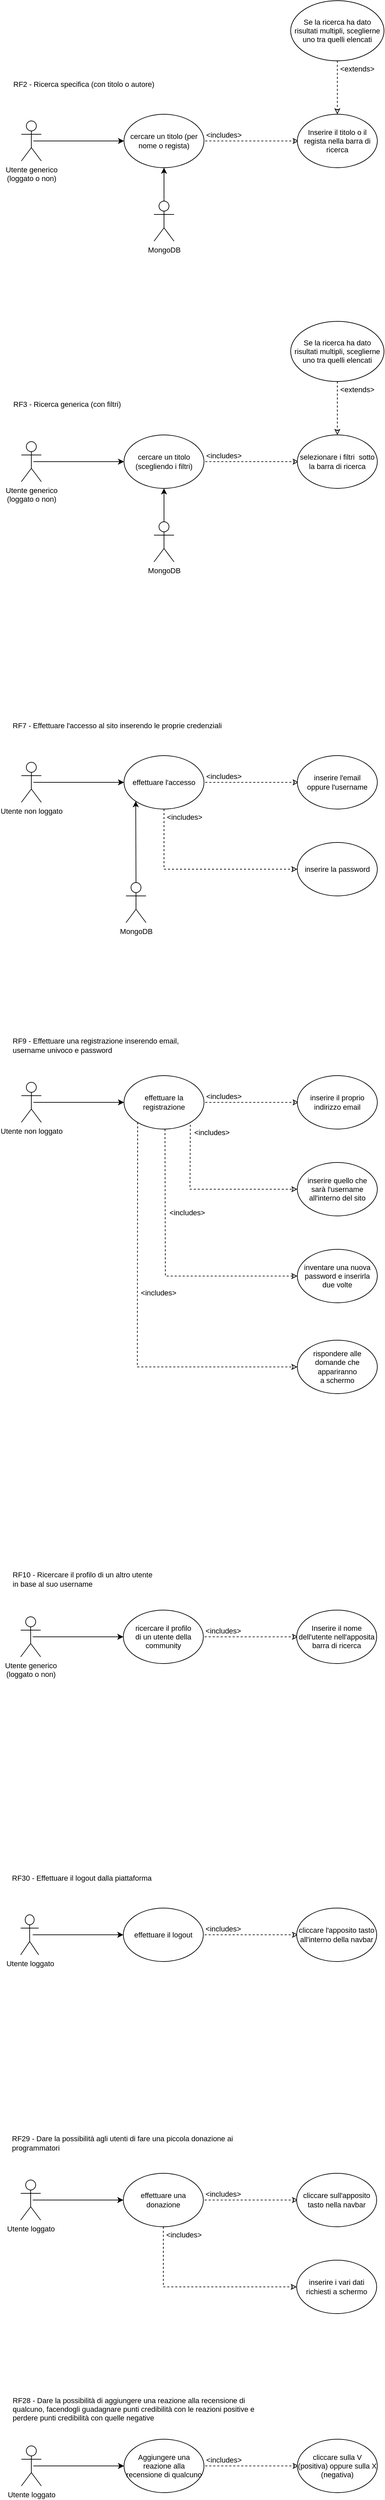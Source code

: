 <mxfile version="20.5.1" type="github">
  <diagram id="BzaeHkW2IxcMUpIrxkIE" name="Pagina-1">
    <mxGraphModel dx="1772" dy="488" grid="1" gridSize="10" guides="1" tooltips="1" connect="1" arrows="1" fold="1" page="1" pageScale="1" pageWidth="827" pageHeight="1169" math="0" shadow="0">
      <root>
        <mxCell id="0" />
        <mxCell id="1" parent="0" />
        <mxCell id="rFBbNZWab7Lw2liJQ4J3-1" value="Utente generico&lt;br&gt;(loggato o non)" style="shape=umlActor;verticalLabelPosition=bottom;verticalAlign=top;html=1;outlineConnect=0;fontSize=11;" parent="1" vertex="1">
          <mxGeometry x="-666" y="280" width="30" height="60" as="geometry" />
        </mxCell>
        <mxCell id="rFBbNZWab7Lw2liJQ4J3-2" value="RF2 - Ricerca specifica (con titolo o autore)" style="text;html=1;strokeColor=none;fillColor=none;align=left;verticalAlign=middle;whiteSpace=wrap;rounded=0;fontSize=11;" parent="1" vertex="1">
          <mxGeometry x="-680" y="210" width="280" height="30" as="geometry" />
        </mxCell>
        <mxCell id="rFBbNZWab7Lw2liJQ4J3-3" value="cercare un titolo (per nome o regista)" style="ellipse;whiteSpace=wrap;html=1;fontSize=11;" parent="1" vertex="1">
          <mxGeometry x="-512" y="270" width="120" height="80" as="geometry" />
        </mxCell>
        <mxCell id="rFBbNZWab7Lw2liJQ4J3-4" value="" style="endArrow=classic;dashed=1;html=1;rounded=0;fontSize=11;endFill=0;exitX=0.5;exitY=0.5;exitDx=0;exitDy=0;exitPerimeter=0;" parent="1" edge="1">
          <mxGeometry width="50" height="50" relative="1" as="geometry">
            <mxPoint x="-390" y="310" as="sourcePoint" />
            <mxPoint x="-250" y="310" as="targetPoint" />
          </mxGeometry>
        </mxCell>
        <mxCell id="rFBbNZWab7Lw2liJQ4J3-5" value="" style="endArrow=classic;html=1;rounded=0;fontSize=11;entryX=0;entryY=0.5;entryDx=0;entryDy=0;" parent="1" target="rFBbNZWab7Lw2liJQ4J3-3" edge="1">
          <mxGeometry width="50" height="50" relative="1" as="geometry">
            <mxPoint x="-648" y="310" as="sourcePoint" />
            <mxPoint x="-528" y="310" as="targetPoint" />
          </mxGeometry>
        </mxCell>
        <mxCell id="rFBbNZWab7Lw2liJQ4J3-6" value="&amp;lt;includes&amp;gt;" style="text;html=1;strokeColor=none;fillColor=none;align=center;verticalAlign=middle;whiteSpace=wrap;rounded=0;fontSize=11;" parent="1" vertex="1">
          <mxGeometry x="-392" y="286" width="60" height="30" as="geometry" />
        </mxCell>
        <mxCell id="rFBbNZWab7Lw2liJQ4J3-7" value="Inserire il titolo o il regista nella barra di ricerca" style="ellipse;whiteSpace=wrap;html=1;fontSize=11;" parent="1" vertex="1">
          <mxGeometry x="-252" y="270" width="120" height="80" as="geometry" />
        </mxCell>
        <mxCell id="rFBbNZWab7Lw2liJQ4J3-8" value="Utente generico&lt;br&gt;(loggato o non)" style="shape=umlActor;verticalLabelPosition=bottom;verticalAlign=top;html=1;outlineConnect=0;fontSize=11;" parent="1" vertex="1">
          <mxGeometry x="-666" y="760" width="30" height="60" as="geometry" />
        </mxCell>
        <mxCell id="rFBbNZWab7Lw2liJQ4J3-9" value="RF3 - Ricerca generica (con filtri)" style="text;html=1;strokeColor=none;fillColor=none;align=left;verticalAlign=middle;whiteSpace=wrap;rounded=0;fontSize=11;" parent="1" vertex="1">
          <mxGeometry x="-680" y="689" width="280" height="30" as="geometry" />
        </mxCell>
        <mxCell id="rFBbNZWab7Lw2liJQ4J3-10" value="cercare un titolo&lt;br&gt;(scegliendo i filtri)" style="ellipse;whiteSpace=wrap;html=1;fontSize=11;" parent="1" vertex="1">
          <mxGeometry x="-512" y="750" width="120" height="80" as="geometry" />
        </mxCell>
        <mxCell id="rFBbNZWab7Lw2liJQ4J3-11" value="" style="endArrow=classic;dashed=1;html=1;rounded=0;fontSize=11;endFill=0;exitX=0.5;exitY=0.5;exitDx=0;exitDy=0;exitPerimeter=0;" parent="1" edge="1">
          <mxGeometry width="50" height="50" relative="1" as="geometry">
            <mxPoint x="-390" y="790" as="sourcePoint" />
            <mxPoint x="-250" y="790" as="targetPoint" />
          </mxGeometry>
        </mxCell>
        <mxCell id="rFBbNZWab7Lw2liJQ4J3-12" value="" style="endArrow=classic;html=1;rounded=0;fontSize=11;entryX=0;entryY=0.5;entryDx=0;entryDy=0;" parent="1" target="rFBbNZWab7Lw2liJQ4J3-10" edge="1">
          <mxGeometry width="50" height="50" relative="1" as="geometry">
            <mxPoint x="-648" y="790" as="sourcePoint" />
            <mxPoint x="-528" y="790" as="targetPoint" />
          </mxGeometry>
        </mxCell>
        <mxCell id="rFBbNZWab7Lw2liJQ4J3-13" value="&amp;lt;includes&amp;gt;" style="text;html=1;strokeColor=none;fillColor=none;align=center;verticalAlign=middle;whiteSpace=wrap;rounded=0;fontSize=11;" parent="1" vertex="1">
          <mxGeometry x="-392" y="766" width="60" height="30" as="geometry" />
        </mxCell>
        <mxCell id="rFBbNZWab7Lw2liJQ4J3-14" value="selezionare i filtri&amp;nbsp; sotto la barra di ricerca" style="ellipse;whiteSpace=wrap;html=1;fontSize=11;" parent="1" vertex="1">
          <mxGeometry x="-252" y="750" width="120" height="80" as="geometry" />
        </mxCell>
        <mxCell id="rFBbNZWab7Lw2liJQ4J3-15" value="" style="endArrow=classic;dashed=1;html=1;rounded=0;fontSize=11;endFill=0;entryX=0.5;entryY=0;entryDx=0;entryDy=0;" parent="1" target="rFBbNZWab7Lw2liJQ4J3-7" edge="1">
          <mxGeometry width="50" height="50" relative="1" as="geometry">
            <mxPoint x="-192" y="190" as="sourcePoint" />
            <mxPoint x="-112" y="180" as="targetPoint" />
          </mxGeometry>
        </mxCell>
        <mxCell id="rFBbNZWab7Lw2liJQ4J3-16" value="&amp;lt;extends&amp;gt;" style="text;html=1;strokeColor=none;fillColor=none;align=center;verticalAlign=middle;whiteSpace=wrap;rounded=0;fontSize=11;" parent="1" vertex="1">
          <mxGeometry x="-192" y="187" width="60" height="30" as="geometry" />
        </mxCell>
        <mxCell id="rFBbNZWab7Lw2liJQ4J3-17" value="Se la ricerca ha dato risultati multipli, sceglierne&lt;br&gt;uno tra quelli elencati" style="ellipse;whiteSpace=wrap;html=1;fontSize=11;" parent="1" vertex="1">
          <mxGeometry x="-262" y="100" width="140" height="90" as="geometry" />
        </mxCell>
        <mxCell id="rFBbNZWab7Lw2liJQ4J3-18" value="" style="endArrow=classic;dashed=1;html=1;rounded=0;fontSize=11;endFill=0;" parent="1" edge="1">
          <mxGeometry width="50" height="50" relative="1" as="geometry">
            <mxPoint x="-192" y="670" as="sourcePoint" />
            <mxPoint x="-192" y="750" as="targetPoint" />
          </mxGeometry>
        </mxCell>
        <mxCell id="rFBbNZWab7Lw2liJQ4J3-19" value="&amp;lt;extends&amp;gt;" style="text;html=1;strokeColor=none;fillColor=none;align=center;verticalAlign=middle;whiteSpace=wrap;rounded=0;fontSize=11;" parent="1" vertex="1">
          <mxGeometry x="-192" y="667" width="60" height="30" as="geometry" />
        </mxCell>
        <mxCell id="rFBbNZWab7Lw2liJQ4J3-20" value="Se la ricerca ha dato risultati multipli, sceglierne&lt;br&gt;uno tra quelli elencati" style="ellipse;whiteSpace=wrap;html=1;fontSize=11;" parent="1" vertex="1">
          <mxGeometry x="-262" y="580" width="140" height="90" as="geometry" />
        </mxCell>
        <mxCell id="uzrmkmoLNCfaZ5QYGX5--1" value="Utente non loggato" style="shape=umlActor;verticalLabelPosition=bottom;verticalAlign=top;html=1;outlineConnect=0;fontSize=11;" parent="1" vertex="1">
          <mxGeometry x="-666" y="1240" width="30" height="60" as="geometry" />
        </mxCell>
        <mxCell id="uzrmkmoLNCfaZ5QYGX5--2" value="RF7 - Effettuare l&#39;accesso al sito inserendo le proprie credenziali" style="text;html=1;strokeColor=none;fillColor=none;align=left;verticalAlign=middle;whiteSpace=wrap;rounded=0;fontSize=11;" parent="1" vertex="1">
          <mxGeometry x="-681" y="1170" width="381" height="30" as="geometry" />
        </mxCell>
        <mxCell id="uzrmkmoLNCfaZ5QYGX5--3" value="effettuare l&#39;accesso" style="ellipse;whiteSpace=wrap;html=1;fontSize=11;" parent="1" vertex="1">
          <mxGeometry x="-512" y="1230" width="120" height="80" as="geometry" />
        </mxCell>
        <mxCell id="uzrmkmoLNCfaZ5QYGX5--4" value="" style="endArrow=classic;dashed=1;html=1;rounded=0;fontSize=11;endFill=0;exitX=0.5;exitY=0.5;exitDx=0;exitDy=0;exitPerimeter=0;" parent="1" edge="1">
          <mxGeometry width="50" height="50" relative="1" as="geometry">
            <mxPoint x="-390" y="1270.0" as="sourcePoint" />
            <mxPoint x="-250" y="1270.0" as="targetPoint" />
          </mxGeometry>
        </mxCell>
        <mxCell id="uzrmkmoLNCfaZ5QYGX5--5" value="" style="endArrow=classic;html=1;rounded=0;fontSize=11;entryX=0;entryY=0.5;entryDx=0;entryDy=0;" parent="1" target="uzrmkmoLNCfaZ5QYGX5--3" edge="1">
          <mxGeometry width="50" height="50" relative="1" as="geometry">
            <mxPoint x="-648" y="1270.0" as="sourcePoint" />
            <mxPoint x="-528" y="1270" as="targetPoint" />
          </mxGeometry>
        </mxCell>
        <mxCell id="uzrmkmoLNCfaZ5QYGX5--6" value="&amp;lt;includes&amp;gt;" style="text;html=1;strokeColor=none;fillColor=none;align=center;verticalAlign=middle;whiteSpace=wrap;rounded=0;fontSize=11;" parent="1" vertex="1">
          <mxGeometry x="-392" y="1246" width="60" height="30" as="geometry" />
        </mxCell>
        <mxCell id="uzrmkmoLNCfaZ5QYGX5--7" value="inserire l&#39;email&lt;br&gt;oppure l&#39;username" style="ellipse;whiteSpace=wrap;html=1;fontSize=11;" parent="1" vertex="1">
          <mxGeometry x="-252" y="1230" width="120" height="80" as="geometry" />
        </mxCell>
        <mxCell id="uzrmkmoLNCfaZ5QYGX5--11" value="" style="endArrow=classic;dashed=1;html=1;rounded=0;fontSize=11;endFill=0;exitX=0.5;exitY=1;exitDx=0;exitDy=0;entryX=0;entryY=0.5;entryDx=0;entryDy=0;" parent="1" source="uzrmkmoLNCfaZ5QYGX5--3" target="uzrmkmoLNCfaZ5QYGX5--13" edge="1">
          <mxGeometry width="50" height="50" relative="1" as="geometry">
            <mxPoint x="-420" y="1364.0" as="sourcePoint" />
            <mxPoint x="-280" y="1364.0" as="targetPoint" />
            <Array as="points">
              <mxPoint x="-452" y="1400" />
            </Array>
          </mxGeometry>
        </mxCell>
        <mxCell id="uzrmkmoLNCfaZ5QYGX5--12" value="&amp;lt;includes&amp;gt;" style="text;html=1;strokeColor=none;fillColor=none;align=center;verticalAlign=middle;whiteSpace=wrap;rounded=0;fontSize=11;" parent="1" vertex="1">
          <mxGeometry x="-451" y="1307" width="60" height="30" as="geometry" />
        </mxCell>
        <mxCell id="uzrmkmoLNCfaZ5QYGX5--13" value="inserire la password" style="ellipse;whiteSpace=wrap;html=1;fontSize=11;" parent="1" vertex="1">
          <mxGeometry x="-252" y="1360" width="120" height="80" as="geometry" />
        </mxCell>
        <mxCell id="uzrmkmoLNCfaZ5QYGX5--15" value="Utente non loggato" style="shape=umlActor;verticalLabelPosition=bottom;verticalAlign=top;html=1;outlineConnect=0;fontSize=11;" parent="1" vertex="1">
          <mxGeometry x="-666" y="1719" width="30" height="60" as="geometry" />
        </mxCell>
        <mxCell id="uzrmkmoLNCfaZ5QYGX5--16" value="RF9 - Effettuare una registrazione inserendo email, username univoco e password" style="text;html=1;strokeColor=none;fillColor=none;align=left;verticalAlign=middle;whiteSpace=wrap;rounded=0;fontSize=11;" parent="1" vertex="1">
          <mxGeometry x="-681" y="1649" width="272" height="30" as="geometry" />
        </mxCell>
        <mxCell id="uzrmkmoLNCfaZ5QYGX5--17" value="effettuare la registrazione" style="ellipse;whiteSpace=wrap;html=1;fontSize=11;" parent="1" vertex="1">
          <mxGeometry x="-512" y="1709" width="120" height="80" as="geometry" />
        </mxCell>
        <mxCell id="uzrmkmoLNCfaZ5QYGX5--18" value="" style="endArrow=classic;dashed=1;html=1;rounded=0;fontSize=11;endFill=0;exitX=0.5;exitY=0.5;exitDx=0;exitDy=0;exitPerimeter=0;" parent="1" edge="1">
          <mxGeometry width="50" height="50" relative="1" as="geometry">
            <mxPoint x="-390" y="1749.0" as="sourcePoint" />
            <mxPoint x="-250" y="1749.0" as="targetPoint" />
          </mxGeometry>
        </mxCell>
        <mxCell id="uzrmkmoLNCfaZ5QYGX5--19" value="" style="endArrow=classic;html=1;rounded=0;fontSize=11;entryX=0;entryY=0.5;entryDx=0;entryDy=0;" parent="1" target="uzrmkmoLNCfaZ5QYGX5--17" edge="1">
          <mxGeometry width="50" height="50" relative="1" as="geometry">
            <mxPoint x="-648.0" y="1749.0" as="sourcePoint" />
            <mxPoint x="-528" y="1749" as="targetPoint" />
          </mxGeometry>
        </mxCell>
        <mxCell id="uzrmkmoLNCfaZ5QYGX5--20" value="&amp;lt;includes&amp;gt;" style="text;html=1;strokeColor=none;fillColor=none;align=center;verticalAlign=middle;whiteSpace=wrap;rounded=0;fontSize=11;" parent="1" vertex="1">
          <mxGeometry x="-392" y="1725" width="60" height="30" as="geometry" />
        </mxCell>
        <mxCell id="uzrmkmoLNCfaZ5QYGX5--21" value="inserire il proprio&lt;br&gt;indirizzo email" style="ellipse;whiteSpace=wrap;html=1;fontSize=11;" parent="1" vertex="1">
          <mxGeometry x="-252" y="1709" width="120" height="80" as="geometry" />
        </mxCell>
        <mxCell id="uzrmkmoLNCfaZ5QYGX5--22" value="" style="endArrow=classic;dashed=1;html=1;rounded=0;fontSize=11;endFill=0;exitX=0.829;exitY=0.921;exitDx=0;exitDy=0;entryX=0;entryY=0.5;entryDx=0;entryDy=0;exitPerimeter=0;" parent="1" source="uzrmkmoLNCfaZ5QYGX5--17" target="uzrmkmoLNCfaZ5QYGX5--24" edge="1">
          <mxGeometry width="50" height="50" relative="1" as="geometry">
            <mxPoint x="-420" y="1843.0" as="sourcePoint" />
            <mxPoint x="-280" y="1843.0" as="targetPoint" />
            <Array as="points">
              <mxPoint x="-413" y="1879" />
            </Array>
          </mxGeometry>
        </mxCell>
        <mxCell id="uzrmkmoLNCfaZ5QYGX5--23" value="&amp;lt;includes&amp;gt;" style="text;html=1;strokeColor=none;fillColor=none;align=center;verticalAlign=middle;whiteSpace=wrap;rounded=0;fontSize=11;" parent="1" vertex="1">
          <mxGeometry x="-410" y="1779" width="60" height="30" as="geometry" />
        </mxCell>
        <mxCell id="uzrmkmoLNCfaZ5QYGX5--24" value="inserire quello che&lt;br&gt;sarà l&#39;username&lt;br&gt;all&#39;interno del sito" style="ellipse;whiteSpace=wrap;html=1;fontSize=11;" parent="1" vertex="1">
          <mxGeometry x="-252" y="1839" width="120" height="80" as="geometry" />
        </mxCell>
        <mxCell id="uzrmkmoLNCfaZ5QYGX5--26" value="" style="endArrow=classic;dashed=1;html=1;rounded=0;fontSize=11;endFill=0;exitX=0.829;exitY=0.921;exitDx=0;exitDy=0;exitPerimeter=0;entryX=0;entryY=0.5;entryDx=0;entryDy=0;" parent="1" target="uzrmkmoLNCfaZ5QYGX5--28" edge="1">
          <mxGeometry width="50" height="50" relative="1" as="geometry">
            <mxPoint x="-450.52" y="1789.0" as="sourcePoint" />
            <mxPoint x="-252" y="2025" as="targetPoint" />
            <Array as="points">
              <mxPoint x="-450" y="2009" />
            </Array>
          </mxGeometry>
        </mxCell>
        <mxCell id="uzrmkmoLNCfaZ5QYGX5--27" value="&amp;lt;includes&amp;gt;" style="text;html=1;strokeColor=none;fillColor=none;align=center;verticalAlign=middle;whiteSpace=wrap;rounded=0;fontSize=11;" parent="1" vertex="1">
          <mxGeometry x="-447" y="1899" width="60" height="30" as="geometry" />
        </mxCell>
        <mxCell id="uzrmkmoLNCfaZ5QYGX5--28" value="inventare una nuova&lt;br&gt;password e inserirla&lt;br&gt;due volte" style="ellipse;whiteSpace=wrap;html=1;fontSize=11;" parent="1" vertex="1">
          <mxGeometry x="-252" y="1969" width="120" height="80" as="geometry" />
        </mxCell>
        <mxCell id="uzrmkmoLNCfaZ5QYGX5--29" value="" style="endArrow=classic;dashed=1;html=1;rounded=0;fontSize=11;endFill=0;exitX=0.829;exitY=0.921;exitDx=0;exitDy=0;exitPerimeter=0;" parent="1" edge="1">
          <mxGeometry width="50" height="50" relative="1" as="geometry">
            <mxPoint x="-491.52" y="1779.0" as="sourcePoint" />
            <mxPoint x="-252" y="2145" as="targetPoint" />
            <Array as="points">
              <mxPoint x="-492" y="2145" />
            </Array>
          </mxGeometry>
        </mxCell>
        <mxCell id="uzrmkmoLNCfaZ5QYGX5--30" value="&amp;lt;includes&amp;gt;" style="text;html=1;strokeColor=none;fillColor=none;align=center;verticalAlign=middle;whiteSpace=wrap;rounded=0;fontSize=11;" parent="1" vertex="1">
          <mxGeometry x="-490" y="2019" width="60" height="30" as="geometry" />
        </mxCell>
        <mxCell id="uzrmkmoLNCfaZ5QYGX5--31" value="rispondere alle domande che appariranno&lt;br&gt;a schermo" style="ellipse;whiteSpace=wrap;html=1;fontSize=11;" parent="1" vertex="1">
          <mxGeometry x="-252" y="2105" width="120" height="80" as="geometry" />
        </mxCell>
        <mxCell id="uzrmkmoLNCfaZ5QYGX5--78" value="Utente generico&lt;br&gt;(loggato o non)" style="shape=umlActor;verticalLabelPosition=bottom;verticalAlign=top;html=1;outlineConnect=0;fontSize=11;" parent="1" vertex="1">
          <mxGeometry x="-667" y="2519" width="30" height="60" as="geometry" />
        </mxCell>
        <mxCell id="uzrmkmoLNCfaZ5QYGX5--79" value="RF10 - Ricercare il profilo di un altro utente&lt;br&gt;in base al suo username" style="text;html=1;strokeColor=none;fillColor=none;align=left;verticalAlign=middle;whiteSpace=wrap;rounded=0;fontSize=11;" parent="1" vertex="1">
          <mxGeometry x="-681" y="2448" width="280" height="30" as="geometry" />
        </mxCell>
        <mxCell id="uzrmkmoLNCfaZ5QYGX5--80" value="ricercare il profilo&lt;br&gt;di un utente della&lt;br&gt;community" style="ellipse;whiteSpace=wrap;html=1;fontSize=11;" parent="1" vertex="1">
          <mxGeometry x="-513" y="2509" width="120" height="80" as="geometry" />
        </mxCell>
        <mxCell id="uzrmkmoLNCfaZ5QYGX5--81" value="" style="endArrow=classic;dashed=1;html=1;rounded=0;fontSize=11;endFill=0;exitX=0.5;exitY=0.5;exitDx=0;exitDy=0;exitPerimeter=0;" parent="1" edge="1">
          <mxGeometry width="50" height="50" relative="1" as="geometry">
            <mxPoint x="-391" y="2549" as="sourcePoint" />
            <mxPoint x="-251" y="2549" as="targetPoint" />
          </mxGeometry>
        </mxCell>
        <mxCell id="uzrmkmoLNCfaZ5QYGX5--82" value="" style="endArrow=classic;html=1;rounded=0;fontSize=11;entryX=0;entryY=0.5;entryDx=0;entryDy=0;" parent="1" target="uzrmkmoLNCfaZ5QYGX5--80" edge="1">
          <mxGeometry width="50" height="50" relative="1" as="geometry">
            <mxPoint x="-649" y="2549" as="sourcePoint" />
            <mxPoint x="-529" y="2549" as="targetPoint" />
          </mxGeometry>
        </mxCell>
        <mxCell id="uzrmkmoLNCfaZ5QYGX5--83" value="&amp;lt;includes&amp;gt;" style="text;html=1;strokeColor=none;fillColor=none;align=center;verticalAlign=middle;whiteSpace=wrap;rounded=0;fontSize=11;" parent="1" vertex="1">
          <mxGeometry x="-393" y="2525" width="60" height="30" as="geometry" />
        </mxCell>
        <mxCell id="uzrmkmoLNCfaZ5QYGX5--84" value="Inserire il nome&lt;br&gt;dell&#39;utente nell&#39;apposita barra di ricerca" style="ellipse;whiteSpace=wrap;html=1;fontSize=11;" parent="1" vertex="1">
          <mxGeometry x="-253" y="2509" width="120" height="80" as="geometry" />
        </mxCell>
        <mxCell id="C8PdjClwqBsb0L9fgQ4Y-1" value="Utente loggato" style="shape=umlActor;verticalLabelPosition=bottom;verticalAlign=top;html=1;outlineConnect=0;fontSize=11;" vertex="1" parent="1">
          <mxGeometry x="-667" y="2965" width="27" height="60" as="geometry" />
        </mxCell>
        <mxCell id="C8PdjClwqBsb0L9fgQ4Y-2" value="RF30 - Effettuare il logout dalla piattaforma" style="text;html=1;strokeColor=none;fillColor=none;align=left;verticalAlign=middle;whiteSpace=wrap;rounded=0;fontSize=11;" vertex="1" parent="1">
          <mxGeometry x="-682" y="2895" width="381" height="30" as="geometry" />
        </mxCell>
        <mxCell id="C8PdjClwqBsb0L9fgQ4Y-3" value="effettuare il logout" style="ellipse;whiteSpace=wrap;html=1;fontSize=11;" vertex="1" parent="1">
          <mxGeometry x="-513" y="2955" width="120" height="80" as="geometry" />
        </mxCell>
        <mxCell id="C8PdjClwqBsb0L9fgQ4Y-4" value="" style="endArrow=classic;dashed=1;html=1;rounded=0;fontSize=11;endFill=0;exitX=0.5;exitY=0.5;exitDx=0;exitDy=0;exitPerimeter=0;" edge="1" parent="1">
          <mxGeometry width="50" height="50" relative="1" as="geometry">
            <mxPoint x="-391" y="2995" as="sourcePoint" />
            <mxPoint x="-251" y="2995" as="targetPoint" />
          </mxGeometry>
        </mxCell>
        <mxCell id="C8PdjClwqBsb0L9fgQ4Y-5" value="" style="endArrow=classic;html=1;rounded=0;fontSize=11;entryX=0;entryY=0.5;entryDx=0;entryDy=0;" edge="1" parent="1" target="C8PdjClwqBsb0L9fgQ4Y-3">
          <mxGeometry width="50" height="50" relative="1" as="geometry">
            <mxPoint x="-649" y="2995" as="sourcePoint" />
            <mxPoint x="-529" y="2995" as="targetPoint" />
          </mxGeometry>
        </mxCell>
        <mxCell id="C8PdjClwqBsb0L9fgQ4Y-6" value="&amp;lt;includes&amp;gt;" style="text;html=1;strokeColor=none;fillColor=none;align=center;verticalAlign=middle;whiteSpace=wrap;rounded=0;fontSize=11;" vertex="1" parent="1">
          <mxGeometry x="-393" y="2971" width="60" height="30" as="geometry" />
        </mxCell>
        <mxCell id="C8PdjClwqBsb0L9fgQ4Y-7" value="cliccare l&#39;apposito tasto all&#39;interno della navbar" style="ellipse;whiteSpace=wrap;html=1;fontSize=11;" vertex="1" parent="1">
          <mxGeometry x="-253" y="2955" width="120" height="80" as="geometry" />
        </mxCell>
        <mxCell id="C8PdjClwqBsb0L9fgQ4Y-11" value="Utente loggato" style="shape=umlActor;verticalLabelPosition=bottom;verticalAlign=top;html=1;outlineConnect=0;fontSize=11;" vertex="1" parent="1">
          <mxGeometry x="-667" y="3362" width="30" height="60" as="geometry" />
        </mxCell>
        <mxCell id="C8PdjClwqBsb0L9fgQ4Y-12" value="RF29 - Dare la possibilità agli utenti di fare una piccola donazione ai programmatori" style="text;html=1;strokeColor=none;fillColor=none;align=left;verticalAlign=middle;whiteSpace=wrap;rounded=0;fontSize=11;" vertex="1" parent="1">
          <mxGeometry x="-682" y="3292" width="381" height="30" as="geometry" />
        </mxCell>
        <mxCell id="C8PdjClwqBsb0L9fgQ4Y-13" value="effettuare una donazione" style="ellipse;whiteSpace=wrap;html=1;fontSize=11;" vertex="1" parent="1">
          <mxGeometry x="-513" y="3352" width="120" height="80" as="geometry" />
        </mxCell>
        <mxCell id="C8PdjClwqBsb0L9fgQ4Y-14" value="" style="endArrow=classic;dashed=1;html=1;rounded=0;fontSize=11;endFill=0;exitX=0.5;exitY=0.5;exitDx=0;exitDy=0;exitPerimeter=0;" edge="1" parent="1">
          <mxGeometry width="50" height="50" relative="1" as="geometry">
            <mxPoint x="-391" y="3392" as="sourcePoint" />
            <mxPoint x="-251" y="3392" as="targetPoint" />
          </mxGeometry>
        </mxCell>
        <mxCell id="C8PdjClwqBsb0L9fgQ4Y-15" value="" style="endArrow=classic;html=1;rounded=0;fontSize=11;entryX=0;entryY=0.5;entryDx=0;entryDy=0;" edge="1" parent="1" target="C8PdjClwqBsb0L9fgQ4Y-13">
          <mxGeometry width="50" height="50" relative="1" as="geometry">
            <mxPoint x="-649" y="3392" as="sourcePoint" />
            <mxPoint x="-529" y="3392" as="targetPoint" />
          </mxGeometry>
        </mxCell>
        <mxCell id="C8PdjClwqBsb0L9fgQ4Y-16" value="&amp;lt;includes&amp;gt;" style="text;html=1;strokeColor=none;fillColor=none;align=center;verticalAlign=middle;whiteSpace=wrap;rounded=0;fontSize=11;" vertex="1" parent="1">
          <mxGeometry x="-393" y="3368" width="60" height="30" as="geometry" />
        </mxCell>
        <mxCell id="C8PdjClwqBsb0L9fgQ4Y-17" value="cliccare sull&#39;apposito tasto nella navbar" style="ellipse;whiteSpace=wrap;html=1;fontSize=11;" vertex="1" parent="1">
          <mxGeometry x="-253" y="3352" width="120" height="80" as="geometry" />
        </mxCell>
        <mxCell id="C8PdjClwqBsb0L9fgQ4Y-18" value="" style="endArrow=classic;dashed=1;html=1;rounded=0;fontSize=11;endFill=0;exitX=0.5;exitY=1;exitDx=0;exitDy=0;entryX=0;entryY=0.5;entryDx=0;entryDy=0;" edge="1" parent="1" source="C8PdjClwqBsb0L9fgQ4Y-13" target="C8PdjClwqBsb0L9fgQ4Y-20">
          <mxGeometry width="50" height="50" relative="1" as="geometry">
            <mxPoint x="-421" y="3486" as="sourcePoint" />
            <mxPoint x="-281" y="3486" as="targetPoint" />
            <Array as="points">
              <mxPoint x="-453" y="3522" />
            </Array>
          </mxGeometry>
        </mxCell>
        <mxCell id="C8PdjClwqBsb0L9fgQ4Y-19" value="&amp;lt;includes&amp;gt;" style="text;html=1;strokeColor=none;fillColor=none;align=center;verticalAlign=middle;whiteSpace=wrap;rounded=0;fontSize=11;" vertex="1" parent="1">
          <mxGeometry x="-452" y="3429" width="60" height="30" as="geometry" />
        </mxCell>
        <mxCell id="C8PdjClwqBsb0L9fgQ4Y-20" value="inserire i vari dati richiesti a schermo" style="ellipse;whiteSpace=wrap;html=1;fontSize=11;" vertex="1" parent="1">
          <mxGeometry x="-253" y="3482" width="120" height="80" as="geometry" />
        </mxCell>
        <mxCell id="C8PdjClwqBsb0L9fgQ4Y-21" value="Utente loggato" style="shape=umlActor;verticalLabelPosition=bottom;verticalAlign=top;html=1;outlineConnect=0;fontSize=11;" vertex="1" parent="1">
          <mxGeometry x="-666" y="3760" width="30" height="60" as="geometry" />
        </mxCell>
        <mxCell id="C8PdjClwqBsb0L9fgQ4Y-22" value="RF28 - Dare la possibilità di aggiungere una reazione alla recensione di qualcuno, facendogli guadagnare punti credibilità con le reazioni positive e perdere punti credibilità con quelle negative" style="text;html=1;strokeColor=none;fillColor=none;align=left;verticalAlign=middle;whiteSpace=wrap;rounded=0;fontSize=11;" vertex="1" parent="1">
          <mxGeometry x="-681" y="3690" width="381" height="30" as="geometry" />
        </mxCell>
        <mxCell id="C8PdjClwqBsb0L9fgQ4Y-23" value="Aggiungere una reazione alla recensione di qualcuno" style="ellipse;whiteSpace=wrap;html=1;fontSize=11;" vertex="1" parent="1">
          <mxGeometry x="-512" y="3750" width="120" height="80" as="geometry" />
        </mxCell>
        <mxCell id="C8PdjClwqBsb0L9fgQ4Y-24" value="" style="endArrow=classic;dashed=1;html=1;rounded=0;fontSize=11;endFill=0;exitX=0.5;exitY=0.5;exitDx=0;exitDy=0;exitPerimeter=0;" edge="1" parent="1">
          <mxGeometry width="50" height="50" relative="1" as="geometry">
            <mxPoint x="-390" y="3790" as="sourcePoint" />
            <mxPoint x="-250" y="3790" as="targetPoint" />
          </mxGeometry>
        </mxCell>
        <mxCell id="C8PdjClwqBsb0L9fgQ4Y-25" value="" style="endArrow=classic;html=1;rounded=0;fontSize=11;entryX=0;entryY=0.5;entryDx=0;entryDy=0;" edge="1" parent="1" target="C8PdjClwqBsb0L9fgQ4Y-23">
          <mxGeometry width="50" height="50" relative="1" as="geometry">
            <mxPoint x="-648" y="3790" as="sourcePoint" />
            <mxPoint x="-528" y="3790" as="targetPoint" />
          </mxGeometry>
        </mxCell>
        <mxCell id="C8PdjClwqBsb0L9fgQ4Y-26" value="&amp;lt;includes&amp;gt;" style="text;html=1;strokeColor=none;fillColor=none;align=center;verticalAlign=middle;whiteSpace=wrap;rounded=0;fontSize=11;" vertex="1" parent="1">
          <mxGeometry x="-392" y="3766" width="60" height="30" as="geometry" />
        </mxCell>
        <mxCell id="C8PdjClwqBsb0L9fgQ4Y-27" value="cliccare sulla V (positiva) oppure sulla X (negativa)" style="ellipse;whiteSpace=wrap;html=1;fontSize=11;" vertex="1" parent="1">
          <mxGeometry x="-252" y="3750" width="120" height="80" as="geometry" />
        </mxCell>
        <mxCell id="C8PdjClwqBsb0L9fgQ4Y-31" value="MongoDB" style="shape=umlActor;verticalLabelPosition=bottom;verticalAlign=top;html=1;outlineConnect=0;fontSize=11;" vertex="1" parent="1">
          <mxGeometry x="-467" y="400" width="30" height="60" as="geometry" />
        </mxCell>
        <mxCell id="C8PdjClwqBsb0L9fgQ4Y-32" value="" style="endArrow=classic;html=1;rounded=0;fontSize=11;entryX=0.5;entryY=1;entryDx=0;entryDy=0;exitX=0.5;exitY=0;exitDx=0;exitDy=0;exitPerimeter=0;" edge="1" parent="1" source="C8PdjClwqBsb0L9fgQ4Y-31" target="rFBbNZWab7Lw2liJQ4J3-3">
          <mxGeometry width="50" height="50" relative="1" as="geometry">
            <mxPoint x="-478" y="440" as="sourcePoint" />
            <mxPoint x="-620" y="440" as="targetPoint" />
          </mxGeometry>
        </mxCell>
        <mxCell id="C8PdjClwqBsb0L9fgQ4Y-35" value="MongoDB" style="shape=umlActor;verticalLabelPosition=bottom;verticalAlign=top;html=1;outlineConnect=0;fontSize=11;" vertex="1" parent="1">
          <mxGeometry x="-467" y="880" width="30" height="60" as="geometry" />
        </mxCell>
        <mxCell id="C8PdjClwqBsb0L9fgQ4Y-36" value="" style="endArrow=classic;html=1;rounded=0;fontSize=11;entryX=0.5;entryY=1;entryDx=0;entryDy=0;exitX=0.5;exitY=0;exitDx=0;exitDy=0;exitPerimeter=0;" edge="1" parent="1" source="C8PdjClwqBsb0L9fgQ4Y-35">
          <mxGeometry width="50" height="50" relative="1" as="geometry">
            <mxPoint x="-478" y="920" as="sourcePoint" />
            <mxPoint x="-452" y="830.0" as="targetPoint" />
          </mxGeometry>
        </mxCell>
        <mxCell id="C8PdjClwqBsb0L9fgQ4Y-37" value="MongoDB" style="shape=umlActor;verticalLabelPosition=bottom;verticalAlign=top;html=1;outlineConnect=0;fontSize=11;" vertex="1" parent="1">
          <mxGeometry x="-509" y="1420" width="30" height="60" as="geometry" />
        </mxCell>
        <mxCell id="C8PdjClwqBsb0L9fgQ4Y-38" value="" style="endArrow=classic;html=1;rounded=0;fontSize=11;entryX=0;entryY=1;entryDx=0;entryDy=0;exitX=0.5;exitY=0;exitDx=0;exitDy=0;exitPerimeter=0;" edge="1" parent="1" source="C8PdjClwqBsb0L9fgQ4Y-37" target="uzrmkmoLNCfaZ5QYGX5--3">
          <mxGeometry width="50" height="50" relative="1" as="geometry">
            <mxPoint x="-519" y="1478" as="sourcePoint" />
            <mxPoint x="-493" y="1388" as="targetPoint" />
          </mxGeometry>
        </mxCell>
      </root>
    </mxGraphModel>
  </diagram>
</mxfile>
